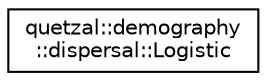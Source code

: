 digraph "Graphical Class Hierarchy"
{
 // LATEX_PDF_SIZE
  edge [fontname="Helvetica",fontsize="10",labelfontname="Helvetica",labelfontsize="10"];
  node [fontname="Helvetica",fontsize="10",shape=record];
  rankdir="LR";
  Node0 [label="quetzal::demography\l::dispersal::Logistic",height=0.2,width=0.4,color="black", fillcolor="white", style="filled",URL="$structquetzal_1_1demography_1_1dispersal_1_1_logistic.html",tooltip=" "];
}

